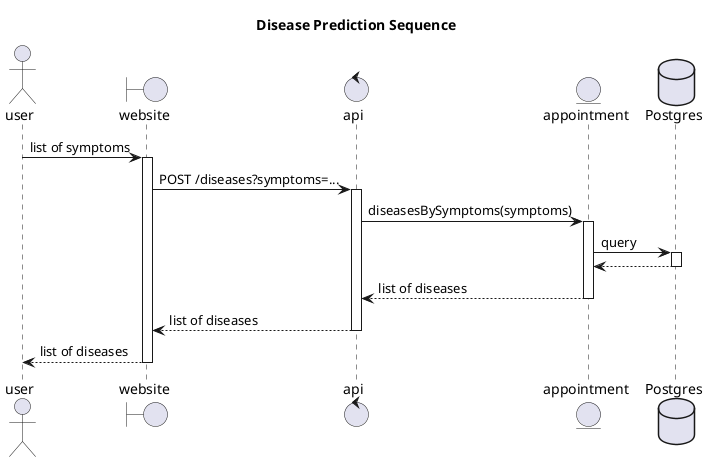 @startuml
title Disease Prediction Sequence
actor user as U
boundary website as W
control api
entity appointment as A
database Postgres as P

U -> W++: list of symptoms
W -> api++: POST /diseases?symptoms=...
api -> A++: diseasesBySymptoms(symptoms)
A->P++: query
return
return list of diseases
return list of diseases
return list of diseases
@enduml